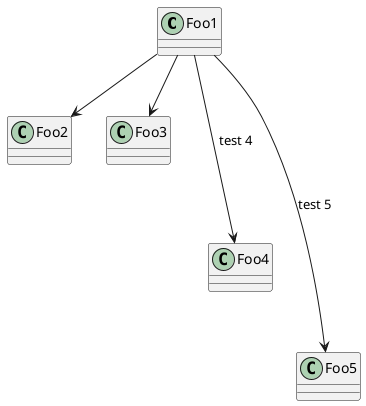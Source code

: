 @startuml
'https://plantuml.com/smetana02

class Foo1

Foo1 --> Foo2
Foo1 --> Foo3
Foo1 ---> Foo4 : test 4
Foo1 ----> Foo5 : test 5

@enduml